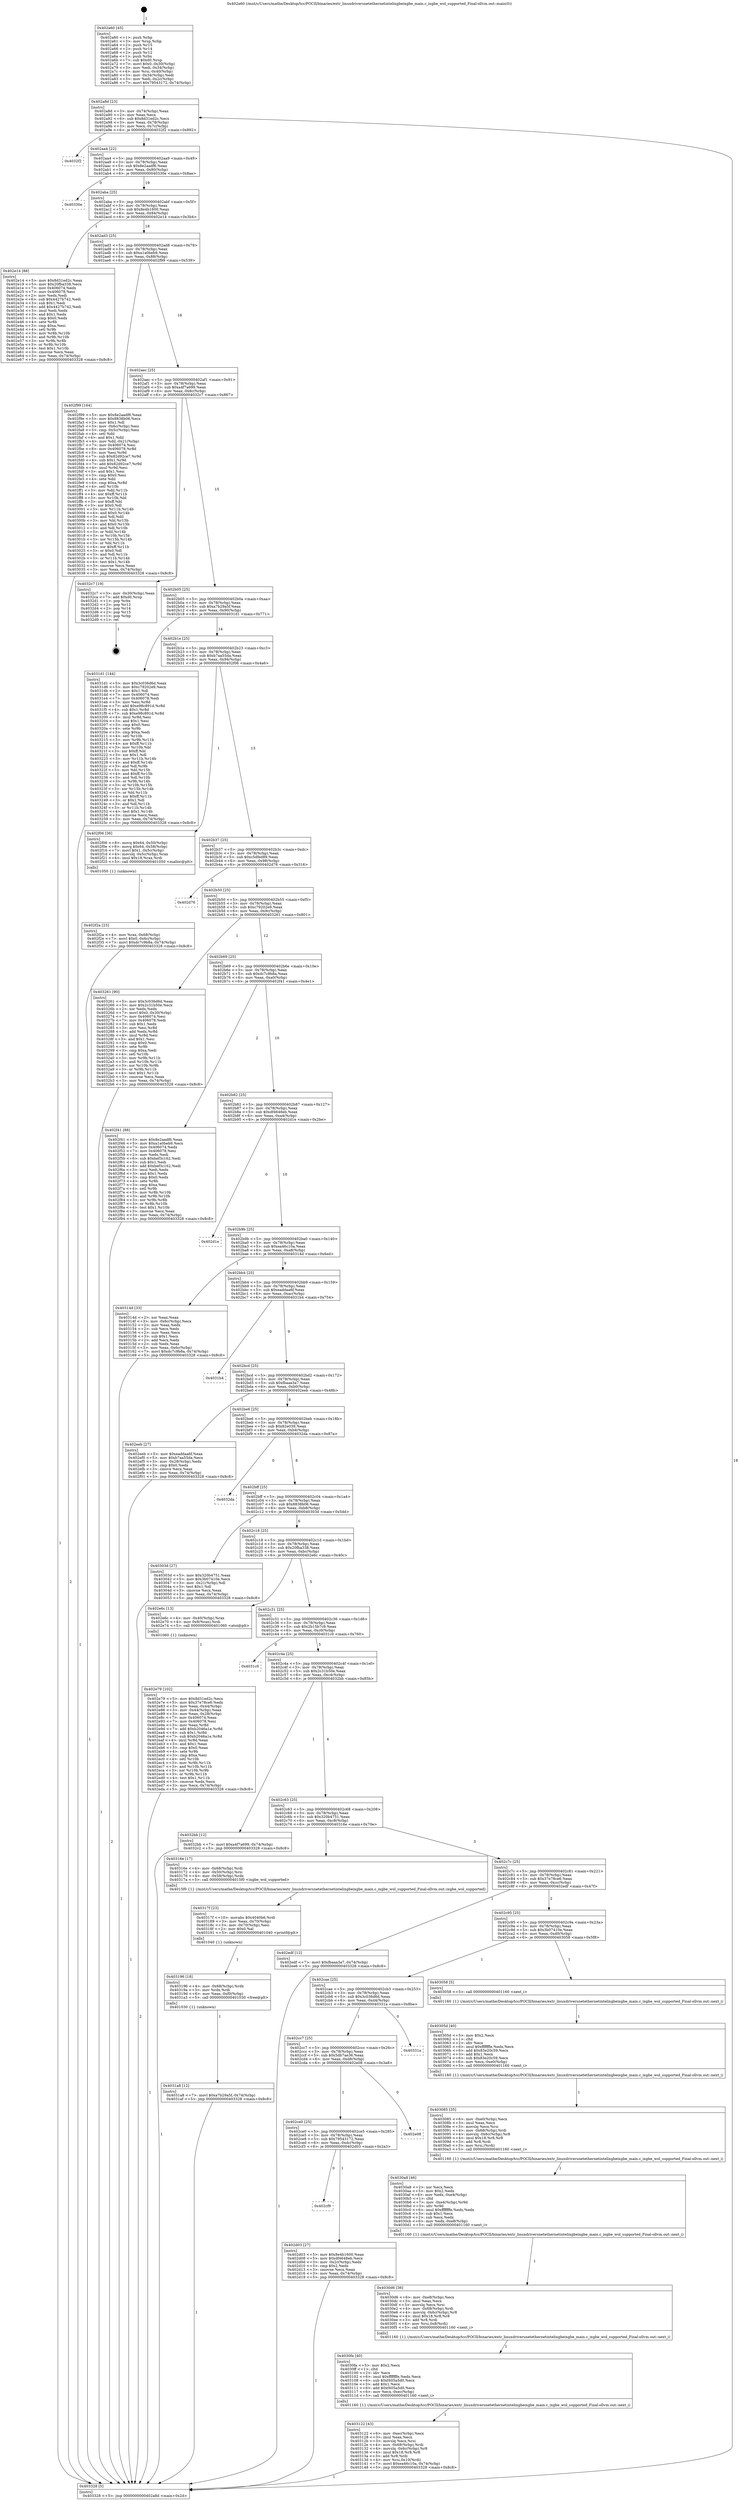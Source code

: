 digraph "0x402a60" {
  label = "0x402a60 (/mnt/c/Users/mathe/Desktop/tcc/POCII/binaries/extr_linuxdriversnetethernetintelixgbeixgbe_main.c_ixgbe_wol_supported_Final-ollvm.out::main(0))"
  labelloc = "t"
  node[shape=record]

  Entry [label="",width=0.3,height=0.3,shape=circle,fillcolor=black,style=filled]
  "0x402a8d" [label="{
     0x402a8d [23]\l
     | [instrs]\l
     &nbsp;&nbsp;0x402a8d \<+3\>: mov -0x74(%rbp),%eax\l
     &nbsp;&nbsp;0x402a90 \<+2\>: mov %eax,%ecx\l
     &nbsp;&nbsp;0x402a92 \<+6\>: sub $0x8d31ed2c,%ecx\l
     &nbsp;&nbsp;0x402a98 \<+3\>: mov %eax,-0x78(%rbp)\l
     &nbsp;&nbsp;0x402a9b \<+3\>: mov %ecx,-0x7c(%rbp)\l
     &nbsp;&nbsp;0x402a9e \<+6\>: je 00000000004032f2 \<main+0x892\>\l
  }"]
  "0x4032f2" [label="{
     0x4032f2\l
  }", style=dashed]
  "0x402aa4" [label="{
     0x402aa4 [22]\l
     | [instrs]\l
     &nbsp;&nbsp;0x402aa4 \<+5\>: jmp 0000000000402aa9 \<main+0x49\>\l
     &nbsp;&nbsp;0x402aa9 \<+3\>: mov -0x78(%rbp),%eax\l
     &nbsp;&nbsp;0x402aac \<+5\>: sub $0x8e2aadf6,%eax\l
     &nbsp;&nbsp;0x402ab1 \<+3\>: mov %eax,-0x80(%rbp)\l
     &nbsp;&nbsp;0x402ab4 \<+6\>: je 000000000040330e \<main+0x8ae\>\l
  }"]
  Exit [label="",width=0.3,height=0.3,shape=circle,fillcolor=black,style=filled,peripheries=2]
  "0x40330e" [label="{
     0x40330e\l
  }", style=dashed]
  "0x402aba" [label="{
     0x402aba [25]\l
     | [instrs]\l
     &nbsp;&nbsp;0x402aba \<+5\>: jmp 0000000000402abf \<main+0x5f\>\l
     &nbsp;&nbsp;0x402abf \<+3\>: mov -0x78(%rbp),%eax\l
     &nbsp;&nbsp;0x402ac2 \<+5\>: sub $0x8e4b1600,%eax\l
     &nbsp;&nbsp;0x402ac7 \<+6\>: mov %eax,-0x84(%rbp)\l
     &nbsp;&nbsp;0x402acd \<+6\>: je 0000000000402e14 \<main+0x3b4\>\l
  }"]
  "0x4031a8" [label="{
     0x4031a8 [12]\l
     | [instrs]\l
     &nbsp;&nbsp;0x4031a8 \<+7\>: movl $0xa7b29a5f,-0x74(%rbp)\l
     &nbsp;&nbsp;0x4031af \<+5\>: jmp 0000000000403328 \<main+0x8c8\>\l
  }"]
  "0x402e14" [label="{
     0x402e14 [88]\l
     | [instrs]\l
     &nbsp;&nbsp;0x402e14 \<+5\>: mov $0x8d31ed2c,%eax\l
     &nbsp;&nbsp;0x402e19 \<+5\>: mov $0x20fba338,%ecx\l
     &nbsp;&nbsp;0x402e1e \<+7\>: mov 0x406074,%edx\l
     &nbsp;&nbsp;0x402e25 \<+7\>: mov 0x406078,%esi\l
     &nbsp;&nbsp;0x402e2c \<+2\>: mov %edx,%edi\l
     &nbsp;&nbsp;0x402e2e \<+6\>: sub $0x4427b742,%edi\l
     &nbsp;&nbsp;0x402e34 \<+3\>: sub $0x1,%edi\l
     &nbsp;&nbsp;0x402e37 \<+6\>: add $0x4427b742,%edi\l
     &nbsp;&nbsp;0x402e3d \<+3\>: imul %edi,%edx\l
     &nbsp;&nbsp;0x402e40 \<+3\>: and $0x1,%edx\l
     &nbsp;&nbsp;0x402e43 \<+3\>: cmp $0x0,%edx\l
     &nbsp;&nbsp;0x402e46 \<+4\>: sete %r8b\l
     &nbsp;&nbsp;0x402e4a \<+3\>: cmp $0xa,%esi\l
     &nbsp;&nbsp;0x402e4d \<+4\>: setl %r9b\l
     &nbsp;&nbsp;0x402e51 \<+3\>: mov %r8b,%r10b\l
     &nbsp;&nbsp;0x402e54 \<+3\>: and %r9b,%r10b\l
     &nbsp;&nbsp;0x402e57 \<+3\>: xor %r9b,%r8b\l
     &nbsp;&nbsp;0x402e5a \<+3\>: or %r8b,%r10b\l
     &nbsp;&nbsp;0x402e5d \<+4\>: test $0x1,%r10b\l
     &nbsp;&nbsp;0x402e61 \<+3\>: cmovne %ecx,%eax\l
     &nbsp;&nbsp;0x402e64 \<+3\>: mov %eax,-0x74(%rbp)\l
     &nbsp;&nbsp;0x402e67 \<+5\>: jmp 0000000000403328 \<main+0x8c8\>\l
  }"]
  "0x402ad3" [label="{
     0x402ad3 [25]\l
     | [instrs]\l
     &nbsp;&nbsp;0x402ad3 \<+5\>: jmp 0000000000402ad8 \<main+0x78\>\l
     &nbsp;&nbsp;0x402ad8 \<+3\>: mov -0x78(%rbp),%eax\l
     &nbsp;&nbsp;0x402adb \<+5\>: sub $0xa1a0beb9,%eax\l
     &nbsp;&nbsp;0x402ae0 \<+6\>: mov %eax,-0x88(%rbp)\l
     &nbsp;&nbsp;0x402ae6 \<+6\>: je 0000000000402f99 \<main+0x539\>\l
  }"]
  "0x403196" [label="{
     0x403196 [18]\l
     | [instrs]\l
     &nbsp;&nbsp;0x403196 \<+4\>: mov -0x68(%rbp),%rdx\l
     &nbsp;&nbsp;0x40319a \<+3\>: mov %rdx,%rdi\l
     &nbsp;&nbsp;0x40319d \<+6\>: mov %eax,-0xf0(%rbp)\l
     &nbsp;&nbsp;0x4031a3 \<+5\>: call 0000000000401030 \<free@plt\>\l
     | [calls]\l
     &nbsp;&nbsp;0x401030 \{1\} (unknown)\l
  }"]
  "0x402f99" [label="{
     0x402f99 [164]\l
     | [instrs]\l
     &nbsp;&nbsp;0x402f99 \<+5\>: mov $0x8e2aadf6,%eax\l
     &nbsp;&nbsp;0x402f9e \<+5\>: mov $0x8838b06,%ecx\l
     &nbsp;&nbsp;0x402fa3 \<+2\>: mov $0x1,%dl\l
     &nbsp;&nbsp;0x402fa5 \<+3\>: mov -0x6c(%rbp),%esi\l
     &nbsp;&nbsp;0x402fa8 \<+3\>: cmp -0x5c(%rbp),%esi\l
     &nbsp;&nbsp;0x402fab \<+4\>: setl %dil\l
     &nbsp;&nbsp;0x402faf \<+4\>: and $0x1,%dil\l
     &nbsp;&nbsp;0x402fb3 \<+4\>: mov %dil,-0x21(%rbp)\l
     &nbsp;&nbsp;0x402fb7 \<+7\>: mov 0x406074,%esi\l
     &nbsp;&nbsp;0x402fbe \<+8\>: mov 0x406078,%r8d\l
     &nbsp;&nbsp;0x402fc6 \<+3\>: mov %esi,%r9d\l
     &nbsp;&nbsp;0x402fc9 \<+7\>: sub $0x82d92ce7,%r9d\l
     &nbsp;&nbsp;0x402fd0 \<+4\>: sub $0x1,%r9d\l
     &nbsp;&nbsp;0x402fd4 \<+7\>: add $0x82d92ce7,%r9d\l
     &nbsp;&nbsp;0x402fdb \<+4\>: imul %r9d,%esi\l
     &nbsp;&nbsp;0x402fdf \<+3\>: and $0x1,%esi\l
     &nbsp;&nbsp;0x402fe2 \<+3\>: cmp $0x0,%esi\l
     &nbsp;&nbsp;0x402fe5 \<+4\>: sete %dil\l
     &nbsp;&nbsp;0x402fe9 \<+4\>: cmp $0xa,%r8d\l
     &nbsp;&nbsp;0x402fed \<+4\>: setl %r10b\l
     &nbsp;&nbsp;0x402ff1 \<+3\>: mov %dil,%r11b\l
     &nbsp;&nbsp;0x402ff4 \<+4\>: xor $0xff,%r11b\l
     &nbsp;&nbsp;0x402ff8 \<+3\>: mov %r10b,%bl\l
     &nbsp;&nbsp;0x402ffb \<+3\>: xor $0xff,%bl\l
     &nbsp;&nbsp;0x402ffe \<+3\>: xor $0x0,%dl\l
     &nbsp;&nbsp;0x403001 \<+3\>: mov %r11b,%r14b\l
     &nbsp;&nbsp;0x403004 \<+4\>: and $0x0,%r14b\l
     &nbsp;&nbsp;0x403008 \<+3\>: and %dl,%dil\l
     &nbsp;&nbsp;0x40300b \<+3\>: mov %bl,%r15b\l
     &nbsp;&nbsp;0x40300e \<+4\>: and $0x0,%r15b\l
     &nbsp;&nbsp;0x403012 \<+3\>: and %dl,%r10b\l
     &nbsp;&nbsp;0x403015 \<+3\>: or %dil,%r14b\l
     &nbsp;&nbsp;0x403018 \<+3\>: or %r10b,%r15b\l
     &nbsp;&nbsp;0x40301b \<+3\>: xor %r15b,%r14b\l
     &nbsp;&nbsp;0x40301e \<+3\>: or %bl,%r11b\l
     &nbsp;&nbsp;0x403021 \<+4\>: xor $0xff,%r11b\l
     &nbsp;&nbsp;0x403025 \<+3\>: or $0x0,%dl\l
     &nbsp;&nbsp;0x403028 \<+3\>: and %dl,%r11b\l
     &nbsp;&nbsp;0x40302b \<+3\>: or %r11b,%r14b\l
     &nbsp;&nbsp;0x40302e \<+4\>: test $0x1,%r14b\l
     &nbsp;&nbsp;0x403032 \<+3\>: cmovne %ecx,%eax\l
     &nbsp;&nbsp;0x403035 \<+3\>: mov %eax,-0x74(%rbp)\l
     &nbsp;&nbsp;0x403038 \<+5\>: jmp 0000000000403328 \<main+0x8c8\>\l
  }"]
  "0x402aec" [label="{
     0x402aec [25]\l
     | [instrs]\l
     &nbsp;&nbsp;0x402aec \<+5\>: jmp 0000000000402af1 \<main+0x91\>\l
     &nbsp;&nbsp;0x402af1 \<+3\>: mov -0x78(%rbp),%eax\l
     &nbsp;&nbsp;0x402af4 \<+5\>: sub $0xa4f7a699,%eax\l
     &nbsp;&nbsp;0x402af9 \<+6\>: mov %eax,-0x8c(%rbp)\l
     &nbsp;&nbsp;0x402aff \<+6\>: je 00000000004032c7 \<main+0x867\>\l
  }"]
  "0x40317f" [label="{
     0x40317f [23]\l
     | [instrs]\l
     &nbsp;&nbsp;0x40317f \<+10\>: movabs $0x4040b6,%rdi\l
     &nbsp;&nbsp;0x403189 \<+3\>: mov %eax,-0x70(%rbp)\l
     &nbsp;&nbsp;0x40318c \<+3\>: mov -0x70(%rbp),%esi\l
     &nbsp;&nbsp;0x40318f \<+2\>: mov $0x0,%al\l
     &nbsp;&nbsp;0x403191 \<+5\>: call 0000000000401040 \<printf@plt\>\l
     | [calls]\l
     &nbsp;&nbsp;0x401040 \{1\} (unknown)\l
  }"]
  "0x4032c7" [label="{
     0x4032c7 [19]\l
     | [instrs]\l
     &nbsp;&nbsp;0x4032c7 \<+3\>: mov -0x30(%rbp),%eax\l
     &nbsp;&nbsp;0x4032ca \<+7\>: add $0xd0,%rsp\l
     &nbsp;&nbsp;0x4032d1 \<+1\>: pop %rbx\l
     &nbsp;&nbsp;0x4032d2 \<+2\>: pop %r12\l
     &nbsp;&nbsp;0x4032d4 \<+2\>: pop %r14\l
     &nbsp;&nbsp;0x4032d6 \<+2\>: pop %r15\l
     &nbsp;&nbsp;0x4032d8 \<+1\>: pop %rbp\l
     &nbsp;&nbsp;0x4032d9 \<+1\>: ret\l
  }"]
  "0x402b05" [label="{
     0x402b05 [25]\l
     | [instrs]\l
     &nbsp;&nbsp;0x402b05 \<+5\>: jmp 0000000000402b0a \<main+0xaa\>\l
     &nbsp;&nbsp;0x402b0a \<+3\>: mov -0x78(%rbp),%eax\l
     &nbsp;&nbsp;0x402b0d \<+5\>: sub $0xa7b29a5f,%eax\l
     &nbsp;&nbsp;0x402b12 \<+6\>: mov %eax,-0x90(%rbp)\l
     &nbsp;&nbsp;0x402b18 \<+6\>: je 00000000004031d1 \<main+0x771\>\l
  }"]
  "0x403122" [label="{
     0x403122 [43]\l
     | [instrs]\l
     &nbsp;&nbsp;0x403122 \<+6\>: mov -0xec(%rbp),%ecx\l
     &nbsp;&nbsp;0x403128 \<+3\>: imul %eax,%ecx\l
     &nbsp;&nbsp;0x40312b \<+3\>: movslq %ecx,%rsi\l
     &nbsp;&nbsp;0x40312e \<+4\>: mov -0x68(%rbp),%rdi\l
     &nbsp;&nbsp;0x403132 \<+4\>: movslq -0x6c(%rbp),%r8\l
     &nbsp;&nbsp;0x403136 \<+4\>: imul $0x18,%r8,%r8\l
     &nbsp;&nbsp;0x40313a \<+3\>: add %r8,%rdi\l
     &nbsp;&nbsp;0x40313d \<+4\>: mov %rsi,0x10(%rdi)\l
     &nbsp;&nbsp;0x403141 \<+7\>: movl $0xea46c10a,-0x74(%rbp)\l
     &nbsp;&nbsp;0x403148 \<+5\>: jmp 0000000000403328 \<main+0x8c8\>\l
  }"]
  "0x4031d1" [label="{
     0x4031d1 [144]\l
     | [instrs]\l
     &nbsp;&nbsp;0x4031d1 \<+5\>: mov $0x3c036d6d,%eax\l
     &nbsp;&nbsp;0x4031d6 \<+5\>: mov $0xc79202e9,%ecx\l
     &nbsp;&nbsp;0x4031db \<+2\>: mov $0x1,%dl\l
     &nbsp;&nbsp;0x4031dd \<+7\>: mov 0x406074,%esi\l
     &nbsp;&nbsp;0x4031e4 \<+7\>: mov 0x406078,%edi\l
     &nbsp;&nbsp;0x4031eb \<+3\>: mov %esi,%r8d\l
     &nbsp;&nbsp;0x4031ee \<+7\>: add $0xe98c891d,%r8d\l
     &nbsp;&nbsp;0x4031f5 \<+4\>: sub $0x1,%r8d\l
     &nbsp;&nbsp;0x4031f9 \<+7\>: sub $0xe98c891d,%r8d\l
     &nbsp;&nbsp;0x403200 \<+4\>: imul %r8d,%esi\l
     &nbsp;&nbsp;0x403204 \<+3\>: and $0x1,%esi\l
     &nbsp;&nbsp;0x403207 \<+3\>: cmp $0x0,%esi\l
     &nbsp;&nbsp;0x40320a \<+4\>: sete %r9b\l
     &nbsp;&nbsp;0x40320e \<+3\>: cmp $0xa,%edi\l
     &nbsp;&nbsp;0x403211 \<+4\>: setl %r10b\l
     &nbsp;&nbsp;0x403215 \<+3\>: mov %r9b,%r11b\l
     &nbsp;&nbsp;0x403218 \<+4\>: xor $0xff,%r11b\l
     &nbsp;&nbsp;0x40321c \<+3\>: mov %r10b,%bl\l
     &nbsp;&nbsp;0x40321f \<+3\>: xor $0xff,%bl\l
     &nbsp;&nbsp;0x403222 \<+3\>: xor $0x1,%dl\l
     &nbsp;&nbsp;0x403225 \<+3\>: mov %r11b,%r14b\l
     &nbsp;&nbsp;0x403228 \<+4\>: and $0xff,%r14b\l
     &nbsp;&nbsp;0x40322c \<+3\>: and %dl,%r9b\l
     &nbsp;&nbsp;0x40322f \<+3\>: mov %bl,%r15b\l
     &nbsp;&nbsp;0x403232 \<+4\>: and $0xff,%r15b\l
     &nbsp;&nbsp;0x403236 \<+3\>: and %dl,%r10b\l
     &nbsp;&nbsp;0x403239 \<+3\>: or %r9b,%r14b\l
     &nbsp;&nbsp;0x40323c \<+3\>: or %r10b,%r15b\l
     &nbsp;&nbsp;0x40323f \<+3\>: xor %r15b,%r14b\l
     &nbsp;&nbsp;0x403242 \<+3\>: or %bl,%r11b\l
     &nbsp;&nbsp;0x403245 \<+4\>: xor $0xff,%r11b\l
     &nbsp;&nbsp;0x403249 \<+3\>: or $0x1,%dl\l
     &nbsp;&nbsp;0x40324c \<+3\>: and %dl,%r11b\l
     &nbsp;&nbsp;0x40324f \<+3\>: or %r11b,%r14b\l
     &nbsp;&nbsp;0x403252 \<+4\>: test $0x1,%r14b\l
     &nbsp;&nbsp;0x403256 \<+3\>: cmovne %ecx,%eax\l
     &nbsp;&nbsp;0x403259 \<+3\>: mov %eax,-0x74(%rbp)\l
     &nbsp;&nbsp;0x40325c \<+5\>: jmp 0000000000403328 \<main+0x8c8\>\l
  }"]
  "0x402b1e" [label="{
     0x402b1e [25]\l
     | [instrs]\l
     &nbsp;&nbsp;0x402b1e \<+5\>: jmp 0000000000402b23 \<main+0xc3\>\l
     &nbsp;&nbsp;0x402b23 \<+3\>: mov -0x78(%rbp),%eax\l
     &nbsp;&nbsp;0x402b26 \<+5\>: sub $0xb7aa55da,%eax\l
     &nbsp;&nbsp;0x402b2b \<+6\>: mov %eax,-0x94(%rbp)\l
     &nbsp;&nbsp;0x402b31 \<+6\>: je 0000000000402f06 \<main+0x4a6\>\l
  }"]
  "0x4030fa" [label="{
     0x4030fa [40]\l
     | [instrs]\l
     &nbsp;&nbsp;0x4030fa \<+5\>: mov $0x2,%ecx\l
     &nbsp;&nbsp;0x4030ff \<+1\>: cltd\l
     &nbsp;&nbsp;0x403100 \<+2\>: idiv %ecx\l
     &nbsp;&nbsp;0x403102 \<+6\>: imul $0xfffffffe,%edx,%ecx\l
     &nbsp;&nbsp;0x403108 \<+6\>: sub $0xf405a5d0,%ecx\l
     &nbsp;&nbsp;0x40310e \<+3\>: add $0x1,%ecx\l
     &nbsp;&nbsp;0x403111 \<+6\>: add $0xf405a5d0,%ecx\l
     &nbsp;&nbsp;0x403117 \<+6\>: mov %ecx,-0xec(%rbp)\l
     &nbsp;&nbsp;0x40311d \<+5\>: call 0000000000401160 \<next_i\>\l
     | [calls]\l
     &nbsp;&nbsp;0x401160 \{1\} (/mnt/c/Users/mathe/Desktop/tcc/POCII/binaries/extr_linuxdriversnetethernetintelixgbeixgbe_main.c_ixgbe_wol_supported_Final-ollvm.out::next_i)\l
  }"]
  "0x402f06" [label="{
     0x402f06 [36]\l
     | [instrs]\l
     &nbsp;&nbsp;0x402f06 \<+8\>: movq $0x64,-0x50(%rbp)\l
     &nbsp;&nbsp;0x402f0e \<+8\>: movq $0x64,-0x58(%rbp)\l
     &nbsp;&nbsp;0x402f16 \<+7\>: movl $0x1,-0x5c(%rbp)\l
     &nbsp;&nbsp;0x402f1d \<+4\>: movslq -0x5c(%rbp),%rax\l
     &nbsp;&nbsp;0x402f21 \<+4\>: imul $0x18,%rax,%rdi\l
     &nbsp;&nbsp;0x402f25 \<+5\>: call 0000000000401050 \<malloc@plt\>\l
     | [calls]\l
     &nbsp;&nbsp;0x401050 \{1\} (unknown)\l
  }"]
  "0x402b37" [label="{
     0x402b37 [25]\l
     | [instrs]\l
     &nbsp;&nbsp;0x402b37 \<+5\>: jmp 0000000000402b3c \<main+0xdc\>\l
     &nbsp;&nbsp;0x402b3c \<+3\>: mov -0x78(%rbp),%eax\l
     &nbsp;&nbsp;0x402b3f \<+5\>: sub $0xc5dfed89,%eax\l
     &nbsp;&nbsp;0x402b44 \<+6\>: mov %eax,-0x98(%rbp)\l
     &nbsp;&nbsp;0x402b4a \<+6\>: je 0000000000402d76 \<main+0x316\>\l
  }"]
  "0x4030d6" [label="{
     0x4030d6 [36]\l
     | [instrs]\l
     &nbsp;&nbsp;0x4030d6 \<+6\>: mov -0xe8(%rbp),%ecx\l
     &nbsp;&nbsp;0x4030dc \<+3\>: imul %eax,%ecx\l
     &nbsp;&nbsp;0x4030df \<+3\>: movslq %ecx,%rsi\l
     &nbsp;&nbsp;0x4030e2 \<+4\>: mov -0x68(%rbp),%rdi\l
     &nbsp;&nbsp;0x4030e6 \<+4\>: movslq -0x6c(%rbp),%r8\l
     &nbsp;&nbsp;0x4030ea \<+4\>: imul $0x18,%r8,%r8\l
     &nbsp;&nbsp;0x4030ee \<+3\>: add %r8,%rdi\l
     &nbsp;&nbsp;0x4030f1 \<+4\>: mov %rsi,0x8(%rdi)\l
     &nbsp;&nbsp;0x4030f5 \<+5\>: call 0000000000401160 \<next_i\>\l
     | [calls]\l
     &nbsp;&nbsp;0x401160 \{1\} (/mnt/c/Users/mathe/Desktop/tcc/POCII/binaries/extr_linuxdriversnetethernetintelixgbeixgbe_main.c_ixgbe_wol_supported_Final-ollvm.out::next_i)\l
  }"]
  "0x402d76" [label="{
     0x402d76\l
  }", style=dashed]
  "0x402b50" [label="{
     0x402b50 [25]\l
     | [instrs]\l
     &nbsp;&nbsp;0x402b50 \<+5\>: jmp 0000000000402b55 \<main+0xf5\>\l
     &nbsp;&nbsp;0x402b55 \<+3\>: mov -0x78(%rbp),%eax\l
     &nbsp;&nbsp;0x402b58 \<+5\>: sub $0xc79202e9,%eax\l
     &nbsp;&nbsp;0x402b5d \<+6\>: mov %eax,-0x9c(%rbp)\l
     &nbsp;&nbsp;0x402b63 \<+6\>: je 0000000000403261 \<main+0x801\>\l
  }"]
  "0x4030a8" [label="{
     0x4030a8 [46]\l
     | [instrs]\l
     &nbsp;&nbsp;0x4030a8 \<+2\>: xor %ecx,%ecx\l
     &nbsp;&nbsp;0x4030aa \<+5\>: mov $0x2,%edx\l
     &nbsp;&nbsp;0x4030af \<+6\>: mov %edx,-0xe4(%rbp)\l
     &nbsp;&nbsp;0x4030b5 \<+1\>: cltd\l
     &nbsp;&nbsp;0x4030b6 \<+7\>: mov -0xe4(%rbp),%r9d\l
     &nbsp;&nbsp;0x4030bd \<+3\>: idiv %r9d\l
     &nbsp;&nbsp;0x4030c0 \<+6\>: imul $0xfffffffe,%edx,%edx\l
     &nbsp;&nbsp;0x4030c6 \<+3\>: sub $0x1,%ecx\l
     &nbsp;&nbsp;0x4030c9 \<+2\>: sub %ecx,%edx\l
     &nbsp;&nbsp;0x4030cb \<+6\>: mov %edx,-0xe8(%rbp)\l
     &nbsp;&nbsp;0x4030d1 \<+5\>: call 0000000000401160 \<next_i\>\l
     | [calls]\l
     &nbsp;&nbsp;0x401160 \{1\} (/mnt/c/Users/mathe/Desktop/tcc/POCII/binaries/extr_linuxdriversnetethernetintelixgbeixgbe_main.c_ixgbe_wol_supported_Final-ollvm.out::next_i)\l
  }"]
  "0x403261" [label="{
     0x403261 [90]\l
     | [instrs]\l
     &nbsp;&nbsp;0x403261 \<+5\>: mov $0x3c036d6d,%eax\l
     &nbsp;&nbsp;0x403266 \<+5\>: mov $0x2c31b50e,%ecx\l
     &nbsp;&nbsp;0x40326b \<+2\>: xor %edx,%edx\l
     &nbsp;&nbsp;0x40326d \<+7\>: movl $0x0,-0x30(%rbp)\l
     &nbsp;&nbsp;0x403274 \<+7\>: mov 0x406074,%esi\l
     &nbsp;&nbsp;0x40327b \<+7\>: mov 0x406078,%edi\l
     &nbsp;&nbsp;0x403282 \<+3\>: sub $0x1,%edx\l
     &nbsp;&nbsp;0x403285 \<+3\>: mov %esi,%r8d\l
     &nbsp;&nbsp;0x403288 \<+3\>: add %edx,%r8d\l
     &nbsp;&nbsp;0x40328b \<+4\>: imul %r8d,%esi\l
     &nbsp;&nbsp;0x40328f \<+3\>: and $0x1,%esi\l
     &nbsp;&nbsp;0x403292 \<+3\>: cmp $0x0,%esi\l
     &nbsp;&nbsp;0x403295 \<+4\>: sete %r9b\l
     &nbsp;&nbsp;0x403299 \<+3\>: cmp $0xa,%edi\l
     &nbsp;&nbsp;0x40329c \<+4\>: setl %r10b\l
     &nbsp;&nbsp;0x4032a0 \<+3\>: mov %r9b,%r11b\l
     &nbsp;&nbsp;0x4032a3 \<+3\>: and %r10b,%r11b\l
     &nbsp;&nbsp;0x4032a6 \<+3\>: xor %r10b,%r9b\l
     &nbsp;&nbsp;0x4032a9 \<+3\>: or %r9b,%r11b\l
     &nbsp;&nbsp;0x4032ac \<+4\>: test $0x1,%r11b\l
     &nbsp;&nbsp;0x4032b0 \<+3\>: cmovne %ecx,%eax\l
     &nbsp;&nbsp;0x4032b3 \<+3\>: mov %eax,-0x74(%rbp)\l
     &nbsp;&nbsp;0x4032b6 \<+5\>: jmp 0000000000403328 \<main+0x8c8\>\l
  }"]
  "0x402b69" [label="{
     0x402b69 [25]\l
     | [instrs]\l
     &nbsp;&nbsp;0x402b69 \<+5\>: jmp 0000000000402b6e \<main+0x10e\>\l
     &nbsp;&nbsp;0x402b6e \<+3\>: mov -0x78(%rbp),%eax\l
     &nbsp;&nbsp;0x402b71 \<+5\>: sub $0xdc7c9b8a,%eax\l
     &nbsp;&nbsp;0x402b76 \<+6\>: mov %eax,-0xa0(%rbp)\l
     &nbsp;&nbsp;0x402b7c \<+6\>: je 0000000000402f41 \<main+0x4e1\>\l
  }"]
  "0x403085" [label="{
     0x403085 [35]\l
     | [instrs]\l
     &nbsp;&nbsp;0x403085 \<+6\>: mov -0xe0(%rbp),%ecx\l
     &nbsp;&nbsp;0x40308b \<+3\>: imul %eax,%ecx\l
     &nbsp;&nbsp;0x40308e \<+3\>: movslq %ecx,%rsi\l
     &nbsp;&nbsp;0x403091 \<+4\>: mov -0x68(%rbp),%rdi\l
     &nbsp;&nbsp;0x403095 \<+4\>: movslq -0x6c(%rbp),%r8\l
     &nbsp;&nbsp;0x403099 \<+4\>: imul $0x18,%r8,%r8\l
     &nbsp;&nbsp;0x40309d \<+3\>: add %r8,%rdi\l
     &nbsp;&nbsp;0x4030a0 \<+3\>: mov %rsi,(%rdi)\l
     &nbsp;&nbsp;0x4030a3 \<+5\>: call 0000000000401160 \<next_i\>\l
     | [calls]\l
     &nbsp;&nbsp;0x401160 \{1\} (/mnt/c/Users/mathe/Desktop/tcc/POCII/binaries/extr_linuxdriversnetethernetintelixgbeixgbe_main.c_ixgbe_wol_supported_Final-ollvm.out::next_i)\l
  }"]
  "0x402f41" [label="{
     0x402f41 [88]\l
     | [instrs]\l
     &nbsp;&nbsp;0x402f41 \<+5\>: mov $0x8e2aadf6,%eax\l
     &nbsp;&nbsp;0x402f46 \<+5\>: mov $0xa1a0beb9,%ecx\l
     &nbsp;&nbsp;0x402f4b \<+7\>: mov 0x406074,%edx\l
     &nbsp;&nbsp;0x402f52 \<+7\>: mov 0x406078,%esi\l
     &nbsp;&nbsp;0x402f59 \<+2\>: mov %edx,%edi\l
     &nbsp;&nbsp;0x402f5b \<+6\>: sub $0xbef3c162,%edi\l
     &nbsp;&nbsp;0x402f61 \<+3\>: sub $0x1,%edi\l
     &nbsp;&nbsp;0x402f64 \<+6\>: add $0xbef3c162,%edi\l
     &nbsp;&nbsp;0x402f6a \<+3\>: imul %edi,%edx\l
     &nbsp;&nbsp;0x402f6d \<+3\>: and $0x1,%edx\l
     &nbsp;&nbsp;0x402f70 \<+3\>: cmp $0x0,%edx\l
     &nbsp;&nbsp;0x402f73 \<+4\>: sete %r8b\l
     &nbsp;&nbsp;0x402f77 \<+3\>: cmp $0xa,%esi\l
     &nbsp;&nbsp;0x402f7a \<+4\>: setl %r9b\l
     &nbsp;&nbsp;0x402f7e \<+3\>: mov %r8b,%r10b\l
     &nbsp;&nbsp;0x402f81 \<+3\>: and %r9b,%r10b\l
     &nbsp;&nbsp;0x402f84 \<+3\>: xor %r9b,%r8b\l
     &nbsp;&nbsp;0x402f87 \<+3\>: or %r8b,%r10b\l
     &nbsp;&nbsp;0x402f8a \<+4\>: test $0x1,%r10b\l
     &nbsp;&nbsp;0x402f8e \<+3\>: cmovne %ecx,%eax\l
     &nbsp;&nbsp;0x402f91 \<+3\>: mov %eax,-0x74(%rbp)\l
     &nbsp;&nbsp;0x402f94 \<+5\>: jmp 0000000000403328 \<main+0x8c8\>\l
  }"]
  "0x402b82" [label="{
     0x402b82 [25]\l
     | [instrs]\l
     &nbsp;&nbsp;0x402b82 \<+5\>: jmp 0000000000402b87 \<main+0x127\>\l
     &nbsp;&nbsp;0x402b87 \<+3\>: mov -0x78(%rbp),%eax\l
     &nbsp;&nbsp;0x402b8a \<+5\>: sub $0xdf4648eb,%eax\l
     &nbsp;&nbsp;0x402b8f \<+6\>: mov %eax,-0xa4(%rbp)\l
     &nbsp;&nbsp;0x402b95 \<+6\>: je 0000000000402d1e \<main+0x2be\>\l
  }"]
  "0x40305d" [label="{
     0x40305d [40]\l
     | [instrs]\l
     &nbsp;&nbsp;0x40305d \<+5\>: mov $0x2,%ecx\l
     &nbsp;&nbsp;0x403062 \<+1\>: cltd\l
     &nbsp;&nbsp;0x403063 \<+2\>: idiv %ecx\l
     &nbsp;&nbsp;0x403065 \<+6\>: imul $0xfffffffe,%edx,%ecx\l
     &nbsp;&nbsp;0x40306b \<+6\>: add $0x83e20c59,%ecx\l
     &nbsp;&nbsp;0x403071 \<+3\>: add $0x1,%ecx\l
     &nbsp;&nbsp;0x403074 \<+6\>: sub $0x83e20c59,%ecx\l
     &nbsp;&nbsp;0x40307a \<+6\>: mov %ecx,-0xe0(%rbp)\l
     &nbsp;&nbsp;0x403080 \<+5\>: call 0000000000401160 \<next_i\>\l
     | [calls]\l
     &nbsp;&nbsp;0x401160 \{1\} (/mnt/c/Users/mathe/Desktop/tcc/POCII/binaries/extr_linuxdriversnetethernetintelixgbeixgbe_main.c_ixgbe_wol_supported_Final-ollvm.out::next_i)\l
  }"]
  "0x402d1e" [label="{
     0x402d1e\l
  }", style=dashed]
  "0x402b9b" [label="{
     0x402b9b [25]\l
     | [instrs]\l
     &nbsp;&nbsp;0x402b9b \<+5\>: jmp 0000000000402ba0 \<main+0x140\>\l
     &nbsp;&nbsp;0x402ba0 \<+3\>: mov -0x78(%rbp),%eax\l
     &nbsp;&nbsp;0x402ba3 \<+5\>: sub $0xea46c10a,%eax\l
     &nbsp;&nbsp;0x402ba8 \<+6\>: mov %eax,-0xa8(%rbp)\l
     &nbsp;&nbsp;0x402bae \<+6\>: je 000000000040314d \<main+0x6ed\>\l
  }"]
  "0x402f2a" [label="{
     0x402f2a [23]\l
     | [instrs]\l
     &nbsp;&nbsp;0x402f2a \<+4\>: mov %rax,-0x68(%rbp)\l
     &nbsp;&nbsp;0x402f2e \<+7\>: movl $0x0,-0x6c(%rbp)\l
     &nbsp;&nbsp;0x402f35 \<+7\>: movl $0xdc7c9b8a,-0x74(%rbp)\l
     &nbsp;&nbsp;0x402f3c \<+5\>: jmp 0000000000403328 \<main+0x8c8\>\l
  }"]
  "0x40314d" [label="{
     0x40314d [33]\l
     | [instrs]\l
     &nbsp;&nbsp;0x40314d \<+2\>: xor %eax,%eax\l
     &nbsp;&nbsp;0x40314f \<+3\>: mov -0x6c(%rbp),%ecx\l
     &nbsp;&nbsp;0x403152 \<+2\>: mov %eax,%edx\l
     &nbsp;&nbsp;0x403154 \<+2\>: sub %ecx,%edx\l
     &nbsp;&nbsp;0x403156 \<+2\>: mov %eax,%ecx\l
     &nbsp;&nbsp;0x403158 \<+3\>: sub $0x1,%ecx\l
     &nbsp;&nbsp;0x40315b \<+2\>: add %ecx,%edx\l
     &nbsp;&nbsp;0x40315d \<+2\>: sub %edx,%eax\l
     &nbsp;&nbsp;0x40315f \<+3\>: mov %eax,-0x6c(%rbp)\l
     &nbsp;&nbsp;0x403162 \<+7\>: movl $0xdc7c9b8a,-0x74(%rbp)\l
     &nbsp;&nbsp;0x403169 \<+5\>: jmp 0000000000403328 \<main+0x8c8\>\l
  }"]
  "0x402bb4" [label="{
     0x402bb4 [25]\l
     | [instrs]\l
     &nbsp;&nbsp;0x402bb4 \<+5\>: jmp 0000000000402bb9 \<main+0x159\>\l
     &nbsp;&nbsp;0x402bb9 \<+3\>: mov -0x78(%rbp),%eax\l
     &nbsp;&nbsp;0x402bbc \<+5\>: sub $0xeaddaa6f,%eax\l
     &nbsp;&nbsp;0x402bc1 \<+6\>: mov %eax,-0xac(%rbp)\l
     &nbsp;&nbsp;0x402bc7 \<+6\>: je 00000000004031b4 \<main+0x754\>\l
  }"]
  "0x402e79" [label="{
     0x402e79 [102]\l
     | [instrs]\l
     &nbsp;&nbsp;0x402e79 \<+5\>: mov $0x8d31ed2c,%ecx\l
     &nbsp;&nbsp;0x402e7e \<+5\>: mov $0x37e78ce6,%edx\l
     &nbsp;&nbsp;0x402e83 \<+3\>: mov %eax,-0x44(%rbp)\l
     &nbsp;&nbsp;0x402e86 \<+3\>: mov -0x44(%rbp),%eax\l
     &nbsp;&nbsp;0x402e89 \<+3\>: mov %eax,-0x28(%rbp)\l
     &nbsp;&nbsp;0x402e8c \<+7\>: mov 0x406074,%eax\l
     &nbsp;&nbsp;0x402e93 \<+7\>: mov 0x406078,%esi\l
     &nbsp;&nbsp;0x402e9a \<+3\>: mov %eax,%r8d\l
     &nbsp;&nbsp;0x402e9d \<+7\>: add $0xb2046a1e,%r8d\l
     &nbsp;&nbsp;0x402ea4 \<+4\>: sub $0x1,%r8d\l
     &nbsp;&nbsp;0x402ea8 \<+7\>: sub $0xb2046a1e,%r8d\l
     &nbsp;&nbsp;0x402eaf \<+4\>: imul %r8d,%eax\l
     &nbsp;&nbsp;0x402eb3 \<+3\>: and $0x1,%eax\l
     &nbsp;&nbsp;0x402eb6 \<+3\>: cmp $0x0,%eax\l
     &nbsp;&nbsp;0x402eb9 \<+4\>: sete %r9b\l
     &nbsp;&nbsp;0x402ebd \<+3\>: cmp $0xa,%esi\l
     &nbsp;&nbsp;0x402ec0 \<+4\>: setl %r10b\l
     &nbsp;&nbsp;0x402ec4 \<+3\>: mov %r9b,%r11b\l
     &nbsp;&nbsp;0x402ec7 \<+3\>: and %r10b,%r11b\l
     &nbsp;&nbsp;0x402eca \<+3\>: xor %r10b,%r9b\l
     &nbsp;&nbsp;0x402ecd \<+3\>: or %r9b,%r11b\l
     &nbsp;&nbsp;0x402ed0 \<+4\>: test $0x1,%r11b\l
     &nbsp;&nbsp;0x402ed4 \<+3\>: cmovne %edx,%ecx\l
     &nbsp;&nbsp;0x402ed7 \<+3\>: mov %ecx,-0x74(%rbp)\l
     &nbsp;&nbsp;0x402eda \<+5\>: jmp 0000000000403328 \<main+0x8c8\>\l
  }"]
  "0x4031b4" [label="{
     0x4031b4\l
  }", style=dashed]
  "0x402bcd" [label="{
     0x402bcd [25]\l
     | [instrs]\l
     &nbsp;&nbsp;0x402bcd \<+5\>: jmp 0000000000402bd2 \<main+0x172\>\l
     &nbsp;&nbsp;0x402bd2 \<+3\>: mov -0x78(%rbp),%eax\l
     &nbsp;&nbsp;0x402bd5 \<+5\>: sub $0xfbaaa3a7,%eax\l
     &nbsp;&nbsp;0x402bda \<+6\>: mov %eax,-0xb0(%rbp)\l
     &nbsp;&nbsp;0x402be0 \<+6\>: je 0000000000402eeb \<main+0x48b\>\l
  }"]
  "0x402a60" [label="{
     0x402a60 [45]\l
     | [instrs]\l
     &nbsp;&nbsp;0x402a60 \<+1\>: push %rbp\l
     &nbsp;&nbsp;0x402a61 \<+3\>: mov %rsp,%rbp\l
     &nbsp;&nbsp;0x402a64 \<+2\>: push %r15\l
     &nbsp;&nbsp;0x402a66 \<+2\>: push %r14\l
     &nbsp;&nbsp;0x402a68 \<+2\>: push %r12\l
     &nbsp;&nbsp;0x402a6a \<+1\>: push %rbx\l
     &nbsp;&nbsp;0x402a6b \<+7\>: sub $0xd0,%rsp\l
     &nbsp;&nbsp;0x402a72 \<+7\>: movl $0x0,-0x30(%rbp)\l
     &nbsp;&nbsp;0x402a79 \<+3\>: mov %edi,-0x34(%rbp)\l
     &nbsp;&nbsp;0x402a7c \<+4\>: mov %rsi,-0x40(%rbp)\l
     &nbsp;&nbsp;0x402a80 \<+3\>: mov -0x34(%rbp),%edi\l
     &nbsp;&nbsp;0x402a83 \<+3\>: mov %edi,-0x2c(%rbp)\l
     &nbsp;&nbsp;0x402a86 \<+7\>: movl $0x79543172,-0x74(%rbp)\l
  }"]
  "0x402eeb" [label="{
     0x402eeb [27]\l
     | [instrs]\l
     &nbsp;&nbsp;0x402eeb \<+5\>: mov $0xeaddaa6f,%eax\l
     &nbsp;&nbsp;0x402ef0 \<+5\>: mov $0xb7aa55da,%ecx\l
     &nbsp;&nbsp;0x402ef5 \<+3\>: mov -0x28(%rbp),%edx\l
     &nbsp;&nbsp;0x402ef8 \<+3\>: cmp $0x0,%edx\l
     &nbsp;&nbsp;0x402efb \<+3\>: cmove %ecx,%eax\l
     &nbsp;&nbsp;0x402efe \<+3\>: mov %eax,-0x74(%rbp)\l
     &nbsp;&nbsp;0x402f01 \<+5\>: jmp 0000000000403328 \<main+0x8c8\>\l
  }"]
  "0x402be6" [label="{
     0x402be6 [25]\l
     | [instrs]\l
     &nbsp;&nbsp;0x402be6 \<+5\>: jmp 0000000000402beb \<main+0x18b\>\l
     &nbsp;&nbsp;0x402beb \<+3\>: mov -0x78(%rbp),%eax\l
     &nbsp;&nbsp;0x402bee \<+5\>: sub $0x82e039,%eax\l
     &nbsp;&nbsp;0x402bf3 \<+6\>: mov %eax,-0xb4(%rbp)\l
     &nbsp;&nbsp;0x402bf9 \<+6\>: je 00000000004032da \<main+0x87a\>\l
  }"]
  "0x403328" [label="{
     0x403328 [5]\l
     | [instrs]\l
     &nbsp;&nbsp;0x403328 \<+5\>: jmp 0000000000402a8d \<main+0x2d\>\l
  }"]
  "0x4032da" [label="{
     0x4032da\l
  }", style=dashed]
  "0x402bff" [label="{
     0x402bff [25]\l
     | [instrs]\l
     &nbsp;&nbsp;0x402bff \<+5\>: jmp 0000000000402c04 \<main+0x1a4\>\l
     &nbsp;&nbsp;0x402c04 \<+3\>: mov -0x78(%rbp),%eax\l
     &nbsp;&nbsp;0x402c07 \<+5\>: sub $0x8838b06,%eax\l
     &nbsp;&nbsp;0x402c0c \<+6\>: mov %eax,-0xb8(%rbp)\l
     &nbsp;&nbsp;0x402c12 \<+6\>: je 000000000040303d \<main+0x5dd\>\l
  }"]
  "0x402cf9" [label="{
     0x402cf9\l
  }", style=dashed]
  "0x40303d" [label="{
     0x40303d [27]\l
     | [instrs]\l
     &nbsp;&nbsp;0x40303d \<+5\>: mov $0x320b4751,%eax\l
     &nbsp;&nbsp;0x403042 \<+5\>: mov $0x3b07410e,%ecx\l
     &nbsp;&nbsp;0x403047 \<+3\>: mov -0x21(%rbp),%dl\l
     &nbsp;&nbsp;0x40304a \<+3\>: test $0x1,%dl\l
     &nbsp;&nbsp;0x40304d \<+3\>: cmovne %ecx,%eax\l
     &nbsp;&nbsp;0x403050 \<+3\>: mov %eax,-0x74(%rbp)\l
     &nbsp;&nbsp;0x403053 \<+5\>: jmp 0000000000403328 \<main+0x8c8\>\l
  }"]
  "0x402c18" [label="{
     0x402c18 [25]\l
     | [instrs]\l
     &nbsp;&nbsp;0x402c18 \<+5\>: jmp 0000000000402c1d \<main+0x1bd\>\l
     &nbsp;&nbsp;0x402c1d \<+3\>: mov -0x78(%rbp),%eax\l
     &nbsp;&nbsp;0x402c20 \<+5\>: sub $0x20fba338,%eax\l
     &nbsp;&nbsp;0x402c25 \<+6\>: mov %eax,-0xbc(%rbp)\l
     &nbsp;&nbsp;0x402c2b \<+6\>: je 0000000000402e6c \<main+0x40c\>\l
  }"]
  "0x402d03" [label="{
     0x402d03 [27]\l
     | [instrs]\l
     &nbsp;&nbsp;0x402d03 \<+5\>: mov $0x8e4b1600,%eax\l
     &nbsp;&nbsp;0x402d08 \<+5\>: mov $0xdf4648eb,%ecx\l
     &nbsp;&nbsp;0x402d0d \<+3\>: mov -0x2c(%rbp),%edx\l
     &nbsp;&nbsp;0x402d10 \<+3\>: cmp $0x2,%edx\l
     &nbsp;&nbsp;0x402d13 \<+3\>: cmovne %ecx,%eax\l
     &nbsp;&nbsp;0x402d16 \<+3\>: mov %eax,-0x74(%rbp)\l
     &nbsp;&nbsp;0x402d19 \<+5\>: jmp 0000000000403328 \<main+0x8c8\>\l
  }"]
  "0x402e6c" [label="{
     0x402e6c [13]\l
     | [instrs]\l
     &nbsp;&nbsp;0x402e6c \<+4\>: mov -0x40(%rbp),%rax\l
     &nbsp;&nbsp;0x402e70 \<+4\>: mov 0x8(%rax),%rdi\l
     &nbsp;&nbsp;0x402e74 \<+5\>: call 0000000000401060 \<atoi@plt\>\l
     | [calls]\l
     &nbsp;&nbsp;0x401060 \{1\} (unknown)\l
  }"]
  "0x402c31" [label="{
     0x402c31 [25]\l
     | [instrs]\l
     &nbsp;&nbsp;0x402c31 \<+5\>: jmp 0000000000402c36 \<main+0x1d6\>\l
     &nbsp;&nbsp;0x402c36 \<+3\>: mov -0x78(%rbp),%eax\l
     &nbsp;&nbsp;0x402c39 \<+5\>: sub $0x2b15b7c9,%eax\l
     &nbsp;&nbsp;0x402c3e \<+6\>: mov %eax,-0xc0(%rbp)\l
     &nbsp;&nbsp;0x402c44 \<+6\>: je 00000000004031c0 \<main+0x760\>\l
  }"]
  "0x402ce0" [label="{
     0x402ce0 [25]\l
     | [instrs]\l
     &nbsp;&nbsp;0x402ce0 \<+5\>: jmp 0000000000402ce5 \<main+0x285\>\l
     &nbsp;&nbsp;0x402ce5 \<+3\>: mov -0x78(%rbp),%eax\l
     &nbsp;&nbsp;0x402ce8 \<+5\>: sub $0x79543172,%eax\l
     &nbsp;&nbsp;0x402ced \<+6\>: mov %eax,-0xdc(%rbp)\l
     &nbsp;&nbsp;0x402cf3 \<+6\>: je 0000000000402d03 \<main+0x2a3\>\l
  }"]
  "0x4031c0" [label="{
     0x4031c0\l
  }", style=dashed]
  "0x402c4a" [label="{
     0x402c4a [25]\l
     | [instrs]\l
     &nbsp;&nbsp;0x402c4a \<+5\>: jmp 0000000000402c4f \<main+0x1ef\>\l
     &nbsp;&nbsp;0x402c4f \<+3\>: mov -0x78(%rbp),%eax\l
     &nbsp;&nbsp;0x402c52 \<+5\>: sub $0x2c31b50e,%eax\l
     &nbsp;&nbsp;0x402c57 \<+6\>: mov %eax,-0xc4(%rbp)\l
     &nbsp;&nbsp;0x402c5d \<+6\>: je 00000000004032bb \<main+0x85b\>\l
  }"]
  "0x402e08" [label="{
     0x402e08\l
  }", style=dashed]
  "0x4032bb" [label="{
     0x4032bb [12]\l
     | [instrs]\l
     &nbsp;&nbsp;0x4032bb \<+7\>: movl $0xa4f7a699,-0x74(%rbp)\l
     &nbsp;&nbsp;0x4032c2 \<+5\>: jmp 0000000000403328 \<main+0x8c8\>\l
  }"]
  "0x402c63" [label="{
     0x402c63 [25]\l
     | [instrs]\l
     &nbsp;&nbsp;0x402c63 \<+5\>: jmp 0000000000402c68 \<main+0x208\>\l
     &nbsp;&nbsp;0x402c68 \<+3\>: mov -0x78(%rbp),%eax\l
     &nbsp;&nbsp;0x402c6b \<+5\>: sub $0x320b4751,%eax\l
     &nbsp;&nbsp;0x402c70 \<+6\>: mov %eax,-0xc8(%rbp)\l
     &nbsp;&nbsp;0x402c76 \<+6\>: je 000000000040316e \<main+0x70e\>\l
  }"]
  "0x402cc7" [label="{
     0x402cc7 [25]\l
     | [instrs]\l
     &nbsp;&nbsp;0x402cc7 \<+5\>: jmp 0000000000402ccc \<main+0x26c\>\l
     &nbsp;&nbsp;0x402ccc \<+3\>: mov -0x78(%rbp),%eax\l
     &nbsp;&nbsp;0x402ccf \<+5\>: sub $0x5db7ae36,%eax\l
     &nbsp;&nbsp;0x402cd4 \<+6\>: mov %eax,-0xd8(%rbp)\l
     &nbsp;&nbsp;0x402cda \<+6\>: je 0000000000402e08 \<main+0x3a8\>\l
  }"]
  "0x40316e" [label="{
     0x40316e [17]\l
     | [instrs]\l
     &nbsp;&nbsp;0x40316e \<+4\>: mov -0x68(%rbp),%rdi\l
     &nbsp;&nbsp;0x403172 \<+4\>: mov -0x50(%rbp),%rsi\l
     &nbsp;&nbsp;0x403176 \<+4\>: mov -0x58(%rbp),%rdx\l
     &nbsp;&nbsp;0x40317a \<+5\>: call 00000000004015f0 \<ixgbe_wol_supported\>\l
     | [calls]\l
     &nbsp;&nbsp;0x4015f0 \{1\} (/mnt/c/Users/mathe/Desktop/tcc/POCII/binaries/extr_linuxdriversnetethernetintelixgbeixgbe_main.c_ixgbe_wol_supported_Final-ollvm.out::ixgbe_wol_supported)\l
  }"]
  "0x402c7c" [label="{
     0x402c7c [25]\l
     | [instrs]\l
     &nbsp;&nbsp;0x402c7c \<+5\>: jmp 0000000000402c81 \<main+0x221\>\l
     &nbsp;&nbsp;0x402c81 \<+3\>: mov -0x78(%rbp),%eax\l
     &nbsp;&nbsp;0x402c84 \<+5\>: sub $0x37e78ce6,%eax\l
     &nbsp;&nbsp;0x402c89 \<+6\>: mov %eax,-0xcc(%rbp)\l
     &nbsp;&nbsp;0x402c8f \<+6\>: je 0000000000402edf \<main+0x47f\>\l
  }"]
  "0x40331a" [label="{
     0x40331a\l
  }", style=dashed]
  "0x402edf" [label="{
     0x402edf [12]\l
     | [instrs]\l
     &nbsp;&nbsp;0x402edf \<+7\>: movl $0xfbaaa3a7,-0x74(%rbp)\l
     &nbsp;&nbsp;0x402ee6 \<+5\>: jmp 0000000000403328 \<main+0x8c8\>\l
  }"]
  "0x402c95" [label="{
     0x402c95 [25]\l
     | [instrs]\l
     &nbsp;&nbsp;0x402c95 \<+5\>: jmp 0000000000402c9a \<main+0x23a\>\l
     &nbsp;&nbsp;0x402c9a \<+3\>: mov -0x78(%rbp),%eax\l
     &nbsp;&nbsp;0x402c9d \<+5\>: sub $0x3b07410e,%eax\l
     &nbsp;&nbsp;0x402ca2 \<+6\>: mov %eax,-0xd0(%rbp)\l
     &nbsp;&nbsp;0x402ca8 \<+6\>: je 0000000000403058 \<main+0x5f8\>\l
  }"]
  "0x402cae" [label="{
     0x402cae [25]\l
     | [instrs]\l
     &nbsp;&nbsp;0x402cae \<+5\>: jmp 0000000000402cb3 \<main+0x253\>\l
     &nbsp;&nbsp;0x402cb3 \<+3\>: mov -0x78(%rbp),%eax\l
     &nbsp;&nbsp;0x402cb6 \<+5\>: sub $0x3c036d6d,%eax\l
     &nbsp;&nbsp;0x402cbb \<+6\>: mov %eax,-0xd4(%rbp)\l
     &nbsp;&nbsp;0x402cc1 \<+6\>: je 000000000040331a \<main+0x8ba\>\l
  }"]
  "0x403058" [label="{
     0x403058 [5]\l
     | [instrs]\l
     &nbsp;&nbsp;0x403058 \<+5\>: call 0000000000401160 \<next_i\>\l
     | [calls]\l
     &nbsp;&nbsp;0x401160 \{1\} (/mnt/c/Users/mathe/Desktop/tcc/POCII/binaries/extr_linuxdriversnetethernetintelixgbeixgbe_main.c_ixgbe_wol_supported_Final-ollvm.out::next_i)\l
  }"]
  Entry -> "0x402a60" [label=" 1"]
  "0x402a8d" -> "0x4032f2" [label=" 0"]
  "0x402a8d" -> "0x402aa4" [label=" 19"]
  "0x4032c7" -> Exit [label=" 1"]
  "0x402aa4" -> "0x40330e" [label=" 0"]
  "0x402aa4" -> "0x402aba" [label=" 19"]
  "0x4032bb" -> "0x403328" [label=" 1"]
  "0x402aba" -> "0x402e14" [label=" 1"]
  "0x402aba" -> "0x402ad3" [label=" 18"]
  "0x403261" -> "0x403328" [label=" 1"]
  "0x402ad3" -> "0x402f99" [label=" 2"]
  "0x402ad3" -> "0x402aec" [label=" 16"]
  "0x4031d1" -> "0x403328" [label=" 1"]
  "0x402aec" -> "0x4032c7" [label=" 1"]
  "0x402aec" -> "0x402b05" [label=" 15"]
  "0x4031a8" -> "0x403328" [label=" 1"]
  "0x402b05" -> "0x4031d1" [label=" 1"]
  "0x402b05" -> "0x402b1e" [label=" 14"]
  "0x403196" -> "0x4031a8" [label=" 1"]
  "0x402b1e" -> "0x402f06" [label=" 1"]
  "0x402b1e" -> "0x402b37" [label=" 13"]
  "0x40317f" -> "0x403196" [label=" 1"]
  "0x402b37" -> "0x402d76" [label=" 0"]
  "0x402b37" -> "0x402b50" [label=" 13"]
  "0x40316e" -> "0x40317f" [label=" 1"]
  "0x402b50" -> "0x403261" [label=" 1"]
  "0x402b50" -> "0x402b69" [label=" 12"]
  "0x40314d" -> "0x403328" [label=" 1"]
  "0x402b69" -> "0x402f41" [label=" 2"]
  "0x402b69" -> "0x402b82" [label=" 10"]
  "0x403122" -> "0x403328" [label=" 1"]
  "0x402b82" -> "0x402d1e" [label=" 0"]
  "0x402b82" -> "0x402b9b" [label=" 10"]
  "0x4030fa" -> "0x403122" [label=" 1"]
  "0x402b9b" -> "0x40314d" [label=" 1"]
  "0x402b9b" -> "0x402bb4" [label=" 9"]
  "0x4030d6" -> "0x4030fa" [label=" 1"]
  "0x402bb4" -> "0x4031b4" [label=" 0"]
  "0x402bb4" -> "0x402bcd" [label=" 9"]
  "0x4030a8" -> "0x4030d6" [label=" 1"]
  "0x402bcd" -> "0x402eeb" [label=" 1"]
  "0x402bcd" -> "0x402be6" [label=" 8"]
  "0x403085" -> "0x4030a8" [label=" 1"]
  "0x402be6" -> "0x4032da" [label=" 0"]
  "0x402be6" -> "0x402bff" [label=" 8"]
  "0x40305d" -> "0x403085" [label=" 1"]
  "0x402bff" -> "0x40303d" [label=" 2"]
  "0x402bff" -> "0x402c18" [label=" 6"]
  "0x403058" -> "0x40305d" [label=" 1"]
  "0x402c18" -> "0x402e6c" [label=" 1"]
  "0x402c18" -> "0x402c31" [label=" 5"]
  "0x40303d" -> "0x403328" [label=" 2"]
  "0x402c31" -> "0x4031c0" [label=" 0"]
  "0x402c31" -> "0x402c4a" [label=" 5"]
  "0x402f41" -> "0x403328" [label=" 2"]
  "0x402c4a" -> "0x4032bb" [label=" 1"]
  "0x402c4a" -> "0x402c63" [label=" 4"]
  "0x402f2a" -> "0x403328" [label=" 1"]
  "0x402c63" -> "0x40316e" [label=" 1"]
  "0x402c63" -> "0x402c7c" [label=" 3"]
  "0x402eeb" -> "0x403328" [label=" 1"]
  "0x402c7c" -> "0x402edf" [label=" 1"]
  "0x402c7c" -> "0x402c95" [label=" 2"]
  "0x402edf" -> "0x403328" [label=" 1"]
  "0x402c95" -> "0x403058" [label=" 1"]
  "0x402c95" -> "0x402cae" [label=" 1"]
  "0x402e79" -> "0x403328" [label=" 1"]
  "0x402cae" -> "0x40331a" [label=" 0"]
  "0x402cae" -> "0x402cc7" [label=" 1"]
  "0x402f06" -> "0x402f2a" [label=" 1"]
  "0x402cc7" -> "0x402e08" [label=" 0"]
  "0x402cc7" -> "0x402ce0" [label=" 1"]
  "0x402f99" -> "0x403328" [label=" 2"]
  "0x402ce0" -> "0x402d03" [label=" 1"]
  "0x402ce0" -> "0x402cf9" [label=" 0"]
  "0x402d03" -> "0x403328" [label=" 1"]
  "0x402a60" -> "0x402a8d" [label=" 1"]
  "0x403328" -> "0x402a8d" [label=" 18"]
  "0x402e14" -> "0x403328" [label=" 1"]
  "0x402e6c" -> "0x402e79" [label=" 1"]
}

